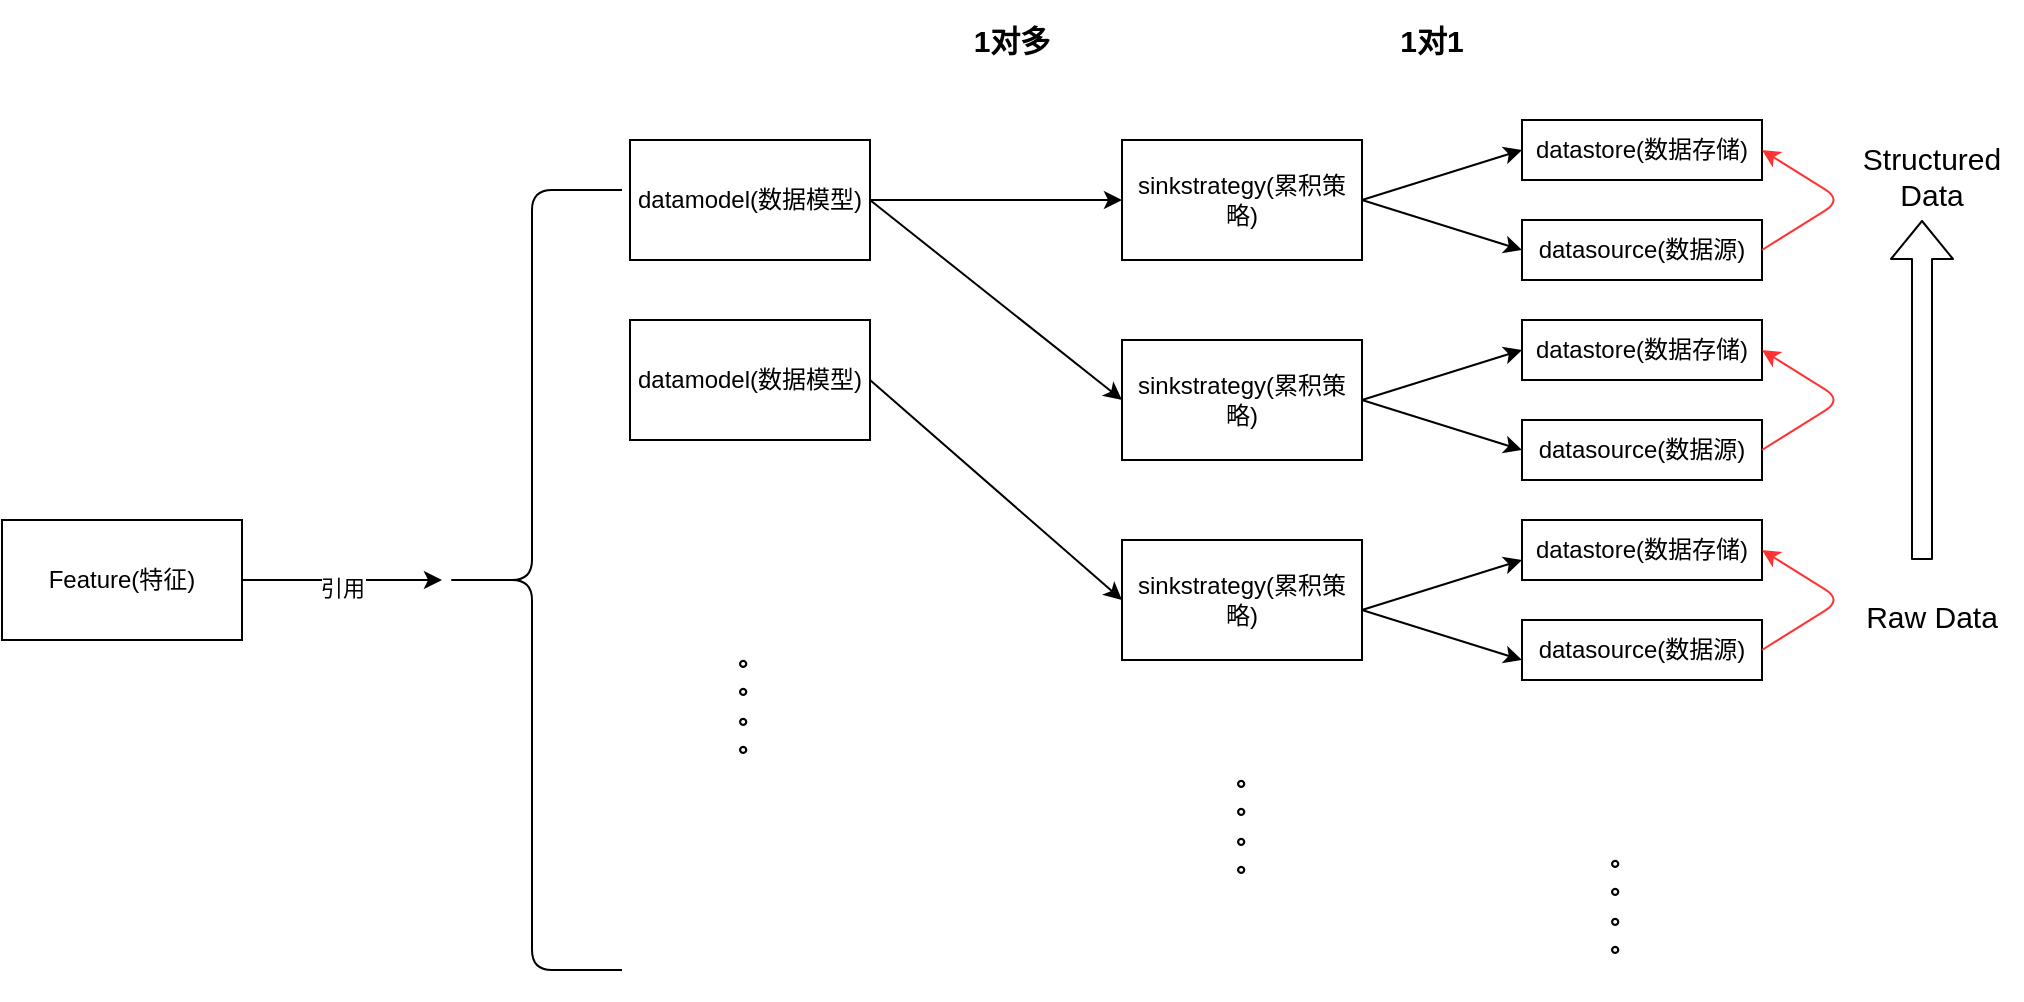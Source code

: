 <mxfile version="14.3.0" type="github">
  <diagram id="CbQBA2y31EfO1MqVkFBl" name="Page-1">
    <mxGraphModel dx="1257" dy="786" grid="1" gridSize="10" guides="1" tooltips="1" connect="1" arrows="1" fold="1" page="1" pageScale="1" pageWidth="827" pageHeight="1169" math="0" shadow="0">
      <root>
        <mxCell id="0" />
        <mxCell id="1" parent="0" />
        <mxCell id="UB0zhnivwcBInwVFt3Wu-4" value="" style="edgeStyle=orthogonalEdgeStyle;rounded=0;orthogonalLoop=1;jettySize=auto;html=1;" edge="1" parent="1" source="UB0zhnivwcBInwVFt3Wu-1" target="UB0zhnivwcBInwVFt3Wu-2">
          <mxGeometry relative="1" as="geometry" />
        </mxCell>
        <mxCell id="UB0zhnivwcBInwVFt3Wu-5" value="引用" style="edgeLabel;html=1;align=center;verticalAlign=middle;resizable=0;points=[];" vertex="1" connectable="0" parent="UB0zhnivwcBInwVFt3Wu-4">
          <mxGeometry y="-4" relative="1" as="geometry">
            <mxPoint as="offset" />
          </mxGeometry>
        </mxCell>
        <mxCell id="UB0zhnivwcBInwVFt3Wu-1" value="Feature(特征)" style="rounded=0;whiteSpace=wrap;html=1;" vertex="1" parent="1">
          <mxGeometry x="40" y="360" width="120" height="60" as="geometry" />
        </mxCell>
        <mxCell id="UB0zhnivwcBInwVFt3Wu-2" value="" style="shape=curlyBracket;whiteSpace=wrap;html=1;rounded=1;" vertex="1" parent="1">
          <mxGeometry x="260" y="195" width="90" height="390" as="geometry" />
        </mxCell>
        <mxCell id="UB0zhnivwcBInwVFt3Wu-6" value="datamodel(数据模型)" style="rounded=0;whiteSpace=wrap;html=1;" vertex="1" parent="1">
          <mxGeometry x="354" y="170" width="120" height="60" as="geometry" />
        </mxCell>
        <mxCell id="UB0zhnivwcBInwVFt3Wu-7" value="datamodel(数据模型)" style="rounded=0;whiteSpace=wrap;html=1;" vertex="1" parent="1">
          <mxGeometry x="354" y="260" width="120" height="60" as="geometry" />
        </mxCell>
        <mxCell id="UB0zhnivwcBInwVFt3Wu-8" value="&lt;b&gt;。&lt;br&gt;。&lt;br&gt;。&lt;br&gt;。&lt;/b&gt;" style="text;html=1;strokeColor=none;fillColor=none;align=center;verticalAlign=middle;whiteSpace=wrap;rounded=0;" vertex="1" parent="1">
          <mxGeometry x="391" y="400" width="46" height="100" as="geometry" />
        </mxCell>
        <mxCell id="UB0zhnivwcBInwVFt3Wu-9" value="sinkstrategy(累积策略)" style="rounded=0;whiteSpace=wrap;html=1;" vertex="1" parent="1">
          <mxGeometry x="600" y="170" width="120" height="60" as="geometry" />
        </mxCell>
        <mxCell id="UB0zhnivwcBInwVFt3Wu-10" value="&lt;b style=&quot;font-size: 15px;&quot;&gt;1对多&lt;/b&gt;" style="text;html=1;strokeColor=none;fillColor=none;align=center;verticalAlign=middle;whiteSpace=wrap;rounded=0;fontSize=15;" vertex="1" parent="1">
          <mxGeometry x="500" y="100" width="90" height="40" as="geometry" />
        </mxCell>
        <mxCell id="UB0zhnivwcBInwVFt3Wu-12" value="sinkstrategy(累积策略)" style="rounded=0;whiteSpace=wrap;html=1;" vertex="1" parent="1">
          <mxGeometry x="600" y="370" width="120" height="60" as="geometry" />
        </mxCell>
        <mxCell id="UB0zhnivwcBInwVFt3Wu-13" value="sinkstrategy(累积策略)" style="rounded=0;whiteSpace=wrap;html=1;" vertex="1" parent="1">
          <mxGeometry x="600" y="270" width="120" height="60" as="geometry" />
        </mxCell>
        <mxCell id="UB0zhnivwcBInwVFt3Wu-14" value="" style="endArrow=classic;html=1;fontSize=15;exitX=1;exitY=0.5;exitDx=0;exitDy=0;entryX=0;entryY=0.5;entryDx=0;entryDy=0;" edge="1" parent="1" source="UB0zhnivwcBInwVFt3Wu-6" target="UB0zhnivwcBInwVFt3Wu-9">
          <mxGeometry width="50" height="50" relative="1" as="geometry">
            <mxPoint x="520" y="250" as="sourcePoint" />
            <mxPoint x="570" y="200" as="targetPoint" />
          </mxGeometry>
        </mxCell>
        <mxCell id="UB0zhnivwcBInwVFt3Wu-15" value="" style="endArrow=classic;html=1;fontSize=15;exitX=1;exitY=0.5;exitDx=0;exitDy=0;entryX=0;entryY=0.5;entryDx=0;entryDy=0;" edge="1" parent="1" source="UB0zhnivwcBInwVFt3Wu-6" target="UB0zhnivwcBInwVFt3Wu-13">
          <mxGeometry width="50" height="50" relative="1" as="geometry">
            <mxPoint x="484" y="210" as="sourcePoint" />
            <mxPoint x="610" y="210" as="targetPoint" />
          </mxGeometry>
        </mxCell>
        <mxCell id="UB0zhnivwcBInwVFt3Wu-16" value="" style="endArrow=classic;html=1;fontSize=15;exitX=1;exitY=0.5;exitDx=0;exitDy=0;entryX=0;entryY=0.5;entryDx=0;entryDy=0;" edge="1" parent="1" source="UB0zhnivwcBInwVFt3Wu-7" target="UB0zhnivwcBInwVFt3Wu-12">
          <mxGeometry width="50" height="50" relative="1" as="geometry">
            <mxPoint x="484" y="210" as="sourcePoint" />
            <mxPoint x="610" y="290" as="targetPoint" />
          </mxGeometry>
        </mxCell>
        <mxCell id="UB0zhnivwcBInwVFt3Wu-17" value="&lt;b&gt;。&lt;br&gt;。&lt;br&gt;。&lt;br&gt;。&lt;/b&gt;" style="text;html=1;strokeColor=none;fillColor=none;align=center;verticalAlign=middle;whiteSpace=wrap;rounded=0;" vertex="1" parent="1">
          <mxGeometry x="640" y="460" width="46" height="100" as="geometry" />
        </mxCell>
        <mxCell id="UB0zhnivwcBInwVFt3Wu-18" value="datastore(数据存储)" style="rounded=0;whiteSpace=wrap;html=1;" vertex="1" parent="1">
          <mxGeometry x="800" y="160" width="120" height="30" as="geometry" />
        </mxCell>
        <mxCell id="UB0zhnivwcBInwVFt3Wu-19" value="datasource(数据源)" style="rounded=0;whiteSpace=wrap;html=1;" vertex="1" parent="1">
          <mxGeometry x="800" y="210" width="120" height="30" as="geometry" />
        </mxCell>
        <mxCell id="UB0zhnivwcBInwVFt3Wu-20" value="datastore(数据存储)" style="rounded=0;whiteSpace=wrap;html=1;" vertex="1" parent="1">
          <mxGeometry x="800" y="260" width="120" height="30" as="geometry" />
        </mxCell>
        <mxCell id="UB0zhnivwcBInwVFt3Wu-21" value="datasource(数据源)" style="rounded=0;whiteSpace=wrap;html=1;" vertex="1" parent="1">
          <mxGeometry x="800" y="310" width="120" height="30" as="geometry" />
        </mxCell>
        <mxCell id="UB0zhnivwcBInwVFt3Wu-22" value="datastore(数据存储)" style="rounded=0;whiteSpace=wrap;html=1;" vertex="1" parent="1">
          <mxGeometry x="800" y="360" width="120" height="30" as="geometry" />
        </mxCell>
        <mxCell id="UB0zhnivwcBInwVFt3Wu-23" value="datasource(数据源)" style="rounded=0;whiteSpace=wrap;html=1;" vertex="1" parent="1">
          <mxGeometry x="800" y="410" width="120" height="30" as="geometry" />
        </mxCell>
        <mxCell id="UB0zhnivwcBInwVFt3Wu-24" value="&lt;b style=&quot;font-size: 15px&quot;&gt;1对1&lt;/b&gt;" style="text;html=1;strokeColor=none;fillColor=none;align=center;verticalAlign=middle;whiteSpace=wrap;rounded=0;fontSize=15;" vertex="1" parent="1">
          <mxGeometry x="710" y="100" width="90" height="40" as="geometry" />
        </mxCell>
        <mxCell id="UB0zhnivwcBInwVFt3Wu-25" value="" style="endArrow=classic;html=1;fontSize=15;exitX=1;exitY=0.5;exitDx=0;exitDy=0;entryX=0;entryY=0.5;entryDx=0;entryDy=0;" edge="1" parent="1" source="UB0zhnivwcBInwVFt3Wu-9" target="UB0zhnivwcBInwVFt3Wu-18">
          <mxGeometry width="50" height="50" relative="1" as="geometry">
            <mxPoint x="720" y="160" as="sourcePoint" />
            <mxPoint x="846" y="160" as="targetPoint" />
          </mxGeometry>
        </mxCell>
        <mxCell id="UB0zhnivwcBInwVFt3Wu-26" value="" style="endArrow=classic;html=1;fontSize=15;exitX=1;exitY=0.5;exitDx=0;exitDy=0;entryX=0;entryY=0.5;entryDx=0;entryDy=0;" edge="1" parent="1" source="UB0zhnivwcBInwVFt3Wu-9" target="UB0zhnivwcBInwVFt3Wu-19">
          <mxGeometry width="50" height="50" relative="1" as="geometry">
            <mxPoint x="730" y="210" as="sourcePoint" />
            <mxPoint x="810" y="185" as="targetPoint" />
          </mxGeometry>
        </mxCell>
        <mxCell id="UB0zhnivwcBInwVFt3Wu-27" value="" style="endArrow=classic;html=1;fontSize=15;exitX=1;exitY=0.5;exitDx=0;exitDy=0;entryX=0;entryY=0.5;entryDx=0;entryDy=0;" edge="1" parent="1">
          <mxGeometry width="50" height="50" relative="1" as="geometry">
            <mxPoint x="720" y="300" as="sourcePoint" />
            <mxPoint x="800" y="275" as="targetPoint" />
          </mxGeometry>
        </mxCell>
        <mxCell id="UB0zhnivwcBInwVFt3Wu-28" value="" style="endArrow=classic;html=1;fontSize=15;exitX=1;exitY=0.5;exitDx=0;exitDy=0;entryX=0;entryY=0.5;entryDx=0;entryDy=0;" edge="1" parent="1">
          <mxGeometry width="50" height="50" relative="1" as="geometry">
            <mxPoint x="720" y="300" as="sourcePoint" />
            <mxPoint x="800" y="325" as="targetPoint" />
          </mxGeometry>
        </mxCell>
        <mxCell id="UB0zhnivwcBInwVFt3Wu-29" value="" style="endArrow=classic;html=1;fontSize=15;exitX=1;exitY=0.5;exitDx=0;exitDy=0;entryX=0;entryY=0.5;entryDx=0;entryDy=0;" edge="1" parent="1">
          <mxGeometry width="50" height="50" relative="1" as="geometry">
            <mxPoint x="720" y="405" as="sourcePoint" />
            <mxPoint x="800" y="380" as="targetPoint" />
          </mxGeometry>
        </mxCell>
        <mxCell id="UB0zhnivwcBInwVFt3Wu-30" value="" style="endArrow=classic;html=1;fontSize=15;exitX=1;exitY=0.5;exitDx=0;exitDy=0;entryX=0;entryY=0.5;entryDx=0;entryDy=0;" edge="1" parent="1">
          <mxGeometry width="50" height="50" relative="1" as="geometry">
            <mxPoint x="720" y="405" as="sourcePoint" />
            <mxPoint x="800" y="430" as="targetPoint" />
          </mxGeometry>
        </mxCell>
        <mxCell id="UB0zhnivwcBInwVFt3Wu-31" value="&lt;b&gt;。&lt;br&gt;。&lt;br&gt;。&lt;br&gt;。&lt;/b&gt;" style="text;html=1;strokeColor=none;fillColor=none;align=center;verticalAlign=middle;whiteSpace=wrap;rounded=0;" vertex="1" parent="1">
          <mxGeometry x="827" y="500" width="46" height="100" as="geometry" />
        </mxCell>
        <mxCell id="UB0zhnivwcBInwVFt3Wu-32" value="" style="endArrow=classic;html=1;fontSize=15;exitX=1;exitY=0.5;exitDx=0;exitDy=0;entryX=1;entryY=0.5;entryDx=0;entryDy=0;strokeColor=#FF3333;" edge="1" parent="1" source="UB0zhnivwcBInwVFt3Wu-19" target="UB0zhnivwcBInwVFt3Wu-18">
          <mxGeometry width="50" height="50" relative="1" as="geometry">
            <mxPoint x="940" y="240" as="sourcePoint" />
            <mxPoint x="990" y="200" as="targetPoint" />
            <Array as="points">
              <mxPoint x="960" y="200" />
            </Array>
          </mxGeometry>
        </mxCell>
        <mxCell id="UB0zhnivwcBInwVFt3Wu-33" value="" style="endArrow=classic;html=1;fontSize=15;exitX=1;exitY=0.5;exitDx=0;exitDy=0;entryX=1;entryY=0.5;entryDx=0;entryDy=0;strokeColor=#FF3333;" edge="1" parent="1">
          <mxGeometry width="50" height="50" relative="1" as="geometry">
            <mxPoint x="920" y="325" as="sourcePoint" />
            <mxPoint x="920" y="275" as="targetPoint" />
            <Array as="points">
              <mxPoint x="960" y="300" />
            </Array>
          </mxGeometry>
        </mxCell>
        <mxCell id="UB0zhnivwcBInwVFt3Wu-34" value="" style="endArrow=classic;html=1;fontSize=15;exitX=1;exitY=0.5;exitDx=0;exitDy=0;entryX=1;entryY=0.5;entryDx=0;entryDy=0;strokeColor=#FF3333;" edge="1" parent="1">
          <mxGeometry width="50" height="50" relative="1" as="geometry">
            <mxPoint x="920" y="425" as="sourcePoint" />
            <mxPoint x="920" y="375" as="targetPoint" />
            <Array as="points">
              <mxPoint x="960" y="400" />
            </Array>
          </mxGeometry>
        </mxCell>
        <mxCell id="UB0zhnivwcBInwVFt3Wu-35" value="" style="shape=flexArrow;endArrow=classic;html=1;fontSize=15;" edge="1" parent="1">
          <mxGeometry width="50" height="50" relative="1" as="geometry">
            <mxPoint x="1000" y="380" as="sourcePoint" />
            <mxPoint x="1000" y="210" as="targetPoint" />
          </mxGeometry>
        </mxCell>
        <mxCell id="UB0zhnivwcBInwVFt3Wu-36" value="Raw Data" style="text;html=1;strokeColor=none;fillColor=none;align=center;verticalAlign=middle;whiteSpace=wrap;rounded=0;fontSize=15;" vertex="1" parent="1">
          <mxGeometry x="960" y="390" width="90" height="35" as="geometry" />
        </mxCell>
        <mxCell id="UB0zhnivwcBInwVFt3Wu-37" value="Structured Data" style="text;html=1;strokeColor=none;fillColor=none;align=center;verticalAlign=middle;whiteSpace=wrap;rounded=0;fontSize=15;" vertex="1" parent="1">
          <mxGeometry x="960" y="170" width="90" height="35" as="geometry" />
        </mxCell>
      </root>
    </mxGraphModel>
  </diagram>
</mxfile>
